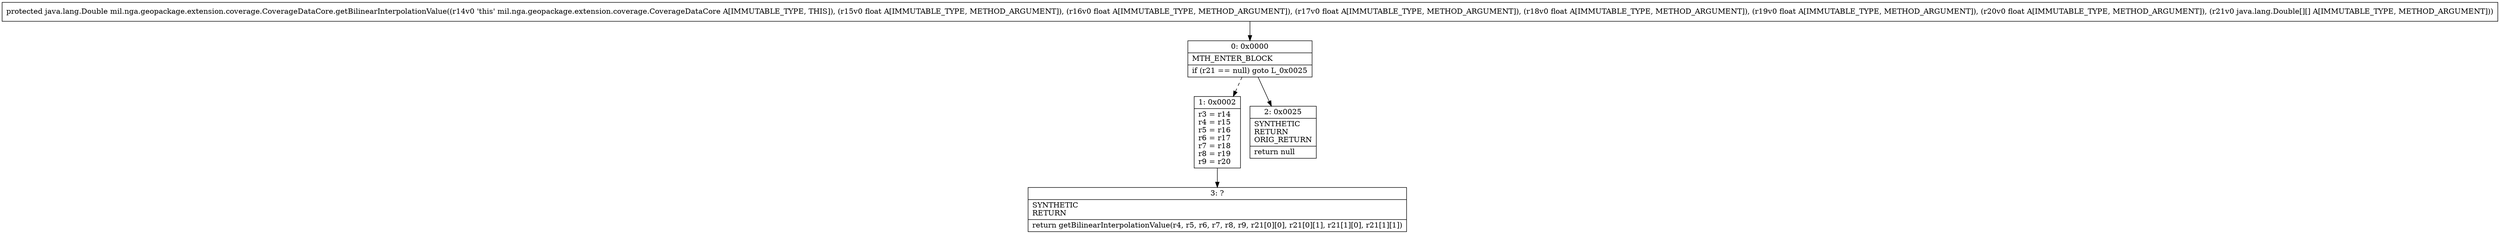 digraph "CFG formil.nga.geopackage.extension.coverage.CoverageDataCore.getBilinearInterpolationValue(FFFFFF[[Ljava\/lang\/Double;)Ljava\/lang\/Double;" {
Node_0 [shape=record,label="{0\:\ 0x0000|MTH_ENTER_BLOCK\l|if (r21 == null) goto L_0x0025\l}"];
Node_1 [shape=record,label="{1\:\ 0x0002|r3 = r14\lr4 = r15\lr5 = r16\lr6 = r17\lr7 = r18\lr8 = r19\lr9 = r20\l}"];
Node_2 [shape=record,label="{2\:\ 0x0025|SYNTHETIC\lRETURN\lORIG_RETURN\l|return null\l}"];
Node_3 [shape=record,label="{3\:\ ?|SYNTHETIC\lRETURN\l|return getBilinearInterpolationValue(r4, r5, r6, r7, r8, r9, r21[0][0], r21[0][1], r21[1][0], r21[1][1])\l}"];
MethodNode[shape=record,label="{protected java.lang.Double mil.nga.geopackage.extension.coverage.CoverageDataCore.getBilinearInterpolationValue((r14v0 'this' mil.nga.geopackage.extension.coverage.CoverageDataCore A[IMMUTABLE_TYPE, THIS]), (r15v0 float A[IMMUTABLE_TYPE, METHOD_ARGUMENT]), (r16v0 float A[IMMUTABLE_TYPE, METHOD_ARGUMENT]), (r17v0 float A[IMMUTABLE_TYPE, METHOD_ARGUMENT]), (r18v0 float A[IMMUTABLE_TYPE, METHOD_ARGUMENT]), (r19v0 float A[IMMUTABLE_TYPE, METHOD_ARGUMENT]), (r20v0 float A[IMMUTABLE_TYPE, METHOD_ARGUMENT]), (r21v0 java.lang.Double[][] A[IMMUTABLE_TYPE, METHOD_ARGUMENT])) }"];
MethodNode -> Node_0;
Node_0 -> Node_1[style=dashed];
Node_0 -> Node_2;
Node_1 -> Node_3;
}

